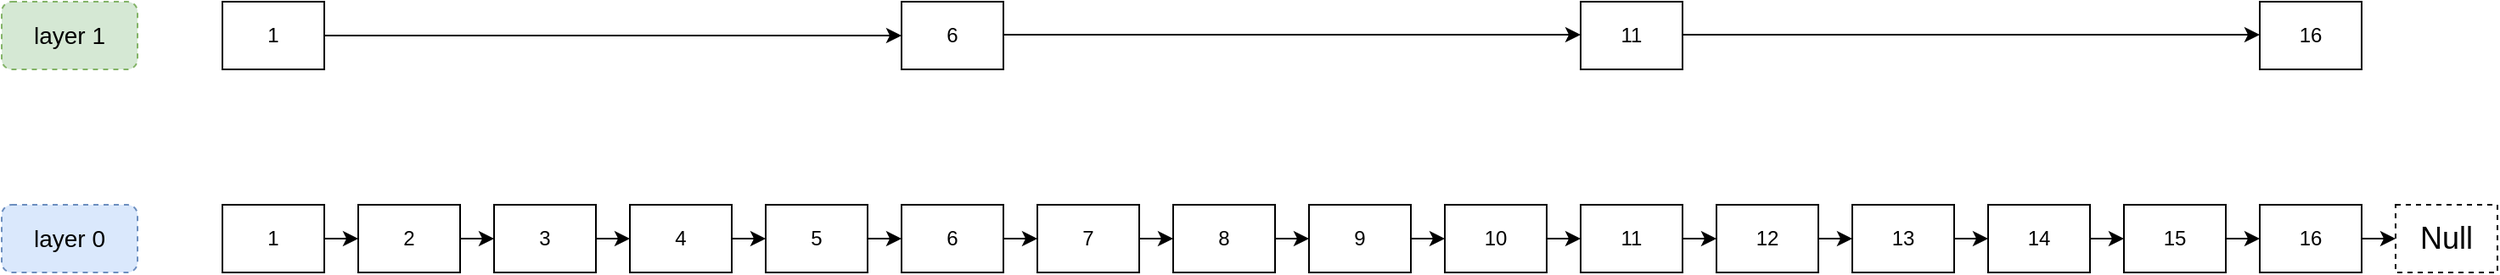 <mxfile version="15.0.3" type="github"><diagram id="tsgb_qBHTWykFgYPLU8h" name="Page-1"><mxGraphModel dx="2066" dy="1161" grid="1" gridSize="10" guides="1" tooltips="1" connect="1" arrows="1" fold="1" page="1" pageScale="1" pageWidth="827" pageHeight="1169" math="0" shadow="0"><root><mxCell id="0"/><mxCell id="1" parent="0"/><mxCell id="cySVRzOv7HSVksQ1hYW9-1" value="1" style="rounded=0;whiteSpace=wrap;html=1;" vertex="1" parent="1"><mxGeometry x="160" y="480" width="60" height="40" as="geometry"/></mxCell><mxCell id="cySVRzOv7HSVksQ1hYW9-2" value="2" style="rounded=0;whiteSpace=wrap;html=1;" vertex="1" parent="1"><mxGeometry x="240" y="480" width="60" height="40" as="geometry"/></mxCell><mxCell id="cySVRzOv7HSVksQ1hYW9-3" value="3" style="rounded=0;whiteSpace=wrap;html=1;" vertex="1" parent="1"><mxGeometry x="320" y="480" width="60" height="40" as="geometry"/></mxCell><mxCell id="cySVRzOv7HSVksQ1hYW9-4" value="4" style="rounded=0;whiteSpace=wrap;html=1;" vertex="1" parent="1"><mxGeometry x="400" y="480" width="60" height="40" as="geometry"/></mxCell><mxCell id="cySVRzOv7HSVksQ1hYW9-9" value="" style="endArrow=classic;html=1;exitX=1;exitY=0.5;exitDx=0;exitDy=0;entryX=0;entryY=0.5;entryDx=0;entryDy=0;" edge="1" parent="1" source="cySVRzOv7HSVksQ1hYW9-1" target="cySVRzOv7HSVksQ1hYW9-2"><mxGeometry width="50" height="50" relative="1" as="geometry"><mxPoint x="510" y="700" as="sourcePoint"/><mxPoint x="560" y="650" as="targetPoint"/></mxGeometry></mxCell><mxCell id="cySVRzOv7HSVksQ1hYW9-11" value="" style="endArrow=classic;html=1;exitX=1;exitY=0.5;exitDx=0;exitDy=0;entryX=0;entryY=0.5;entryDx=0;entryDy=0;" edge="1" parent="1" source="cySVRzOv7HSVksQ1hYW9-2" target="cySVRzOv7HSVksQ1hYW9-3"><mxGeometry width="50" height="50" relative="1" as="geometry"><mxPoint x="510" y="700" as="sourcePoint"/><mxPoint x="560" y="650" as="targetPoint"/></mxGeometry></mxCell><mxCell id="cySVRzOv7HSVksQ1hYW9-12" value="" style="endArrow=classic;html=1;exitX=1;exitY=0.5;exitDx=0;exitDy=0;" edge="1" parent="1" source="cySVRzOv7HSVksQ1hYW9-3"><mxGeometry width="50" height="50" relative="1" as="geometry"><mxPoint x="350" y="550" as="sourcePoint"/><mxPoint x="400" y="500" as="targetPoint"/></mxGeometry></mxCell><mxCell id="cySVRzOv7HSVksQ1hYW9-13" value="" style="endArrow=classic;html=1;exitX=1;exitY=0.5;exitDx=0;exitDy=0;" edge="1" parent="1" source="cySVRzOv7HSVksQ1hYW9-4"><mxGeometry width="50" height="50" relative="1" as="geometry"><mxPoint x="520" y="710" as="sourcePoint"/><mxPoint x="480" y="500" as="targetPoint"/></mxGeometry></mxCell><mxCell id="cySVRzOv7HSVksQ1hYW9-14" value="5" style="rounded=0;whiteSpace=wrap;html=1;" vertex="1" parent="1"><mxGeometry x="480" y="480" width="60" height="40" as="geometry"/></mxCell><mxCell id="cySVRzOv7HSVksQ1hYW9-15" value="6" style="rounded=0;whiteSpace=wrap;html=1;" vertex="1" parent="1"><mxGeometry x="560" y="480" width="60" height="40" as="geometry"/></mxCell><mxCell id="cySVRzOv7HSVksQ1hYW9-16" value="7" style="rounded=0;whiteSpace=wrap;html=1;" vertex="1" parent="1"><mxGeometry x="640" y="480" width="60" height="40" as="geometry"/></mxCell><mxCell id="cySVRzOv7HSVksQ1hYW9-17" value="8" style="rounded=0;whiteSpace=wrap;html=1;" vertex="1" parent="1"><mxGeometry x="720" y="480" width="60" height="40" as="geometry"/></mxCell><mxCell id="cySVRzOv7HSVksQ1hYW9-18" value="" style="endArrow=classic;html=1;exitX=1;exitY=0.5;exitDx=0;exitDy=0;entryX=0;entryY=0.5;entryDx=0;entryDy=0;" edge="1" parent="1" source="cySVRzOv7HSVksQ1hYW9-14" target="cySVRzOv7HSVksQ1hYW9-15"><mxGeometry width="50" height="50" relative="1" as="geometry"><mxPoint x="830" y="700" as="sourcePoint"/><mxPoint x="880" y="650" as="targetPoint"/></mxGeometry></mxCell><mxCell id="cySVRzOv7HSVksQ1hYW9-19" value="" style="endArrow=classic;html=1;exitX=1;exitY=0.5;exitDx=0;exitDy=0;entryX=0;entryY=0.5;entryDx=0;entryDy=0;" edge="1" parent="1" source="cySVRzOv7HSVksQ1hYW9-15" target="cySVRzOv7HSVksQ1hYW9-16"><mxGeometry width="50" height="50" relative="1" as="geometry"><mxPoint x="830" y="700" as="sourcePoint"/><mxPoint x="880" y="650" as="targetPoint"/></mxGeometry></mxCell><mxCell id="cySVRzOv7HSVksQ1hYW9-20" value="" style="endArrow=classic;html=1;exitX=1;exitY=0.5;exitDx=0;exitDy=0;" edge="1" parent="1" source="cySVRzOv7HSVksQ1hYW9-16"><mxGeometry width="50" height="50" relative="1" as="geometry"><mxPoint x="670" y="550" as="sourcePoint"/><mxPoint x="720" y="500" as="targetPoint"/></mxGeometry></mxCell><mxCell id="cySVRzOv7HSVksQ1hYW9-21" value="" style="endArrow=classic;html=1;exitX=1;exitY=0.5;exitDx=0;exitDy=0;" edge="1" parent="1" source="cySVRzOv7HSVksQ1hYW9-17"><mxGeometry width="50" height="50" relative="1" as="geometry"><mxPoint x="840" y="710" as="sourcePoint"/><mxPoint x="800" y="500" as="targetPoint"/></mxGeometry></mxCell><mxCell id="cySVRzOv7HSVksQ1hYW9-22" value="9" style="rounded=0;whiteSpace=wrap;html=1;" vertex="1" parent="1"><mxGeometry x="800" y="480" width="60" height="40" as="geometry"/></mxCell><mxCell id="cySVRzOv7HSVksQ1hYW9-23" value="10" style="rounded=0;whiteSpace=wrap;html=1;" vertex="1" parent="1"><mxGeometry x="880" y="480" width="60" height="40" as="geometry"/></mxCell><mxCell id="cySVRzOv7HSVksQ1hYW9-24" value="11" style="rounded=0;whiteSpace=wrap;html=1;" vertex="1" parent="1"><mxGeometry x="960" y="480" width="60" height="40" as="geometry"/></mxCell><mxCell id="cySVRzOv7HSVksQ1hYW9-25" value="12" style="rounded=0;whiteSpace=wrap;html=1;" vertex="1" parent="1"><mxGeometry x="1040" y="480" width="60" height="40" as="geometry"/></mxCell><mxCell id="cySVRzOv7HSVksQ1hYW9-26" value="" style="endArrow=classic;html=1;exitX=1;exitY=0.5;exitDx=0;exitDy=0;entryX=0;entryY=0.5;entryDx=0;entryDy=0;" edge="1" parent="1" source="cySVRzOv7HSVksQ1hYW9-22" target="cySVRzOv7HSVksQ1hYW9-23"><mxGeometry width="50" height="50" relative="1" as="geometry"><mxPoint x="1150" y="700" as="sourcePoint"/><mxPoint x="1200" y="650" as="targetPoint"/></mxGeometry></mxCell><mxCell id="cySVRzOv7HSVksQ1hYW9-27" value="" style="endArrow=classic;html=1;exitX=1;exitY=0.5;exitDx=0;exitDy=0;entryX=0;entryY=0.5;entryDx=0;entryDy=0;" edge="1" parent="1" source="cySVRzOv7HSVksQ1hYW9-23" target="cySVRzOv7HSVksQ1hYW9-24"><mxGeometry width="50" height="50" relative="1" as="geometry"><mxPoint x="1150" y="700" as="sourcePoint"/><mxPoint x="1200" y="650" as="targetPoint"/></mxGeometry></mxCell><mxCell id="cySVRzOv7HSVksQ1hYW9-28" value="" style="endArrow=classic;html=1;exitX=1;exitY=0.5;exitDx=0;exitDy=0;" edge="1" parent="1" source="cySVRzOv7HSVksQ1hYW9-24"><mxGeometry width="50" height="50" relative="1" as="geometry"><mxPoint x="990" y="550" as="sourcePoint"/><mxPoint x="1040" y="500" as="targetPoint"/></mxGeometry></mxCell><mxCell id="cySVRzOv7HSVksQ1hYW9-29" value="" style="endArrow=classic;html=1;exitX=1;exitY=0.5;exitDx=0;exitDy=0;" edge="1" parent="1" source="cySVRzOv7HSVksQ1hYW9-25"><mxGeometry width="50" height="50" relative="1" as="geometry"><mxPoint x="1160" y="710" as="sourcePoint"/><mxPoint x="1120" y="500" as="targetPoint"/></mxGeometry></mxCell><mxCell id="cySVRzOv7HSVksQ1hYW9-30" value="&lt;font style=&quot;font-size: 18px&quot;&gt;Null&lt;/font&gt;" style="text;html=1;fillColor=none;align=center;verticalAlign=middle;whiteSpace=wrap;rounded=0;dashed=1;strokeColor=#000000;" vertex="1" parent="1"><mxGeometry x="1440" y="480" width="60" height="40" as="geometry"/></mxCell><mxCell id="cySVRzOv7HSVksQ1hYW9-31" value="13" style="rounded=0;whiteSpace=wrap;html=1;" vertex="1" parent="1"><mxGeometry x="1120" y="480" width="60" height="40" as="geometry"/></mxCell><mxCell id="cySVRzOv7HSVksQ1hYW9-32" value="14" style="rounded=0;whiteSpace=wrap;html=1;" vertex="1" parent="1"><mxGeometry x="1200" y="480" width="60" height="40" as="geometry"/></mxCell><mxCell id="cySVRzOv7HSVksQ1hYW9-33" value="15" style="rounded=0;whiteSpace=wrap;html=1;" vertex="1" parent="1"><mxGeometry x="1280" y="480" width="60" height="40" as="geometry"/></mxCell><mxCell id="cySVRzOv7HSVksQ1hYW9-34" value="16" style="rounded=0;whiteSpace=wrap;html=1;" vertex="1" parent="1"><mxGeometry x="1360" y="480" width="60" height="40" as="geometry"/></mxCell><mxCell id="cySVRzOv7HSVksQ1hYW9-35" value="" style="endArrow=classic;html=1;exitX=1;exitY=0.5;exitDx=0;exitDy=0;entryX=0;entryY=0.5;entryDx=0;entryDy=0;" edge="1" parent="1" source="cySVRzOv7HSVksQ1hYW9-31" target="cySVRzOv7HSVksQ1hYW9-32"><mxGeometry width="50" height="50" relative="1" as="geometry"><mxPoint x="1470" y="700" as="sourcePoint"/><mxPoint x="1520" y="650" as="targetPoint"/></mxGeometry></mxCell><mxCell id="cySVRzOv7HSVksQ1hYW9-36" value="" style="endArrow=classic;html=1;exitX=1;exitY=0.5;exitDx=0;exitDy=0;entryX=0;entryY=0.5;entryDx=0;entryDy=0;" edge="1" parent="1" source="cySVRzOv7HSVksQ1hYW9-32" target="cySVRzOv7HSVksQ1hYW9-33"><mxGeometry width="50" height="50" relative="1" as="geometry"><mxPoint x="1470" y="700" as="sourcePoint"/><mxPoint x="1520" y="650" as="targetPoint"/></mxGeometry></mxCell><mxCell id="cySVRzOv7HSVksQ1hYW9-37" value="" style="endArrow=classic;html=1;exitX=1;exitY=0.5;exitDx=0;exitDy=0;" edge="1" parent="1" source="cySVRzOv7HSVksQ1hYW9-33"><mxGeometry width="50" height="50" relative="1" as="geometry"><mxPoint x="1310" y="550" as="sourcePoint"/><mxPoint x="1360" y="500" as="targetPoint"/></mxGeometry></mxCell><mxCell id="cySVRzOv7HSVksQ1hYW9-38" value="" style="endArrow=classic;html=1;exitX=1;exitY=0.5;exitDx=0;exitDy=0;entryX=0;entryY=0.5;entryDx=0;entryDy=0;" edge="1" parent="1" source="cySVRzOv7HSVksQ1hYW9-34" target="cySVRzOv7HSVksQ1hYW9-30"><mxGeometry width="50" height="50" relative="1" as="geometry"><mxPoint x="1350" y="510" as="sourcePoint"/><mxPoint x="1370" y="510" as="targetPoint"/></mxGeometry></mxCell><mxCell id="cySVRzOv7HSVksQ1hYW9-39" value="&lt;font style=&quot;font-size: 14px&quot;&gt;layer 0&lt;/font&gt;" style="rounded=1;whiteSpace=wrap;html=1;dashed=1;strokeColor=#6c8ebf;fillColor=#dae8fc;" vertex="1" parent="1"><mxGeometry x="30" y="480" width="80" height="40" as="geometry"/></mxCell><mxCell id="cySVRzOv7HSVksQ1hYW9-40" value="&lt;font style=&quot;font-size: 14px&quot;&gt;layer 1&lt;/font&gt;" style="rounded=1;whiteSpace=wrap;html=1;dashed=1;strokeColor=#82b366;fillColor=#d5e8d4;" vertex="1" parent="1"><mxGeometry x="30" y="360" width="80" height="40" as="geometry"/></mxCell><mxCell id="cySVRzOv7HSVksQ1hYW9-41" value="1" style="rounded=0;whiteSpace=wrap;html=1;" vertex="1" parent="1"><mxGeometry x="160" y="360" width="60" height="40" as="geometry"/></mxCell><mxCell id="cySVRzOv7HSVksQ1hYW9-42" value="6" style="rounded=0;whiteSpace=wrap;html=1;" vertex="1" parent="1"><mxGeometry x="560" y="360" width="60" height="40" as="geometry"/></mxCell><mxCell id="cySVRzOv7HSVksQ1hYW9-44" value="" style="endArrow=classic;html=1;exitX=1;exitY=0.5;exitDx=0;exitDy=0;entryX=0;entryY=0.5;entryDx=0;entryDy=0;" edge="1" parent="1" source="cySVRzOv7HSVksQ1hYW9-41" target="cySVRzOv7HSVksQ1hYW9-42"><mxGeometry width="50" height="50" relative="1" as="geometry"><mxPoint x="600" y="610" as="sourcePoint"/><mxPoint x="650" y="560" as="targetPoint"/></mxGeometry></mxCell><mxCell id="cySVRzOv7HSVksQ1hYW9-46" value="11" style="rounded=0;whiteSpace=wrap;html=1;" vertex="1" parent="1"><mxGeometry x="960" y="360" width="60" height="40" as="geometry"/></mxCell><mxCell id="cySVRzOv7HSVksQ1hYW9-47" value="16" style="rounded=0;whiteSpace=wrap;html=1;" vertex="1" parent="1"><mxGeometry x="1360" y="360" width="60" height="40" as="geometry"/></mxCell><mxCell id="cySVRzOv7HSVksQ1hYW9-48" value="" style="endArrow=classic;html=1;exitX=1;exitY=0.5;exitDx=0;exitDy=0;entryX=0;entryY=0.5;entryDx=0;entryDy=0;" edge="1" parent="1"><mxGeometry width="50" height="50" relative="1" as="geometry"><mxPoint x="620" y="379.5" as="sourcePoint"/><mxPoint x="960" y="379.5" as="targetPoint"/></mxGeometry></mxCell><mxCell id="cySVRzOv7HSVksQ1hYW9-49" value="" style="endArrow=classic;html=1;exitX=1;exitY=0.5;exitDx=0;exitDy=0;entryX=0;entryY=0.5;entryDx=0;entryDy=0;" edge="1" parent="1"><mxGeometry width="50" height="50" relative="1" as="geometry"><mxPoint x="1020" y="379.5" as="sourcePoint"/><mxPoint x="1360" y="379.5" as="targetPoint"/></mxGeometry></mxCell></root></mxGraphModel></diagram></mxfile>